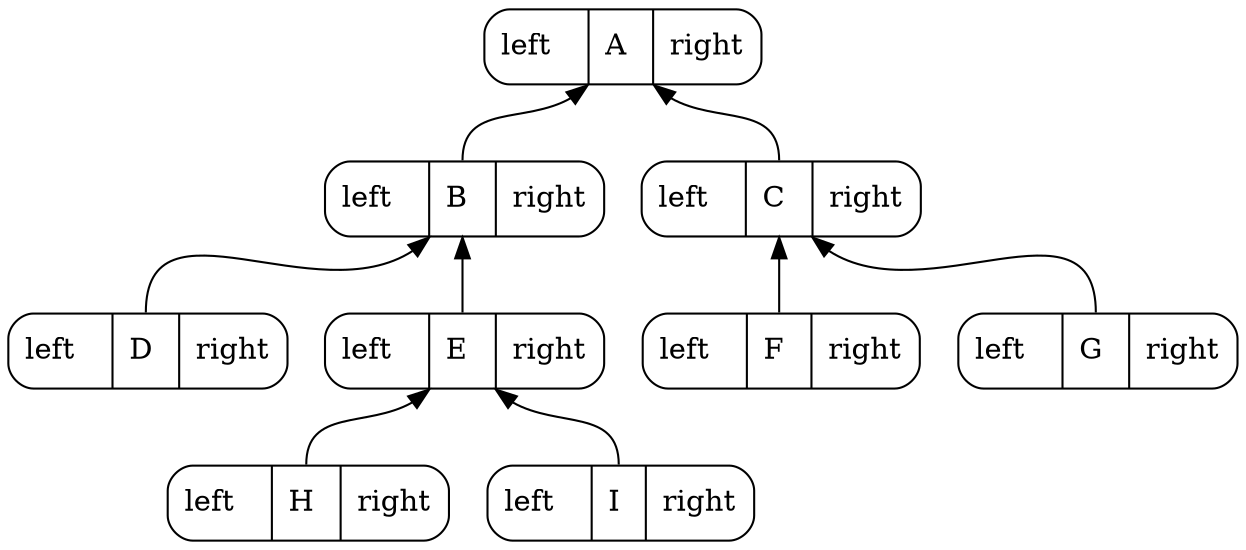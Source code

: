digraph G {
    edge [dir=back]
    node [shape=Mrecord]
    #splines=lines

    A [label="left\  | <a> A | right"]
    B [label="left\  | <b> B | right"]
    C [label="left\  | <c> C | right"]
    D [label="left\  | <d> D | right"]
    E [label="left\  | <e> E | right"]
    F [label="left\  | <f> F | right"]
    G [label="left\  | <g> G | right"]
    H [label="left\  | <h> H | right"]
    I [label="left\  | <i> I | right"]

    A:a:sw -> B:b
    B:b:sw -> D:d;
    B:b -> E:e;
    E:e:sw -> H:h;
    A:a:se -> C:c
    C:c -> F:f;
    C:c:se -> G:g;
    E:e:se -> I:i;
    
}
